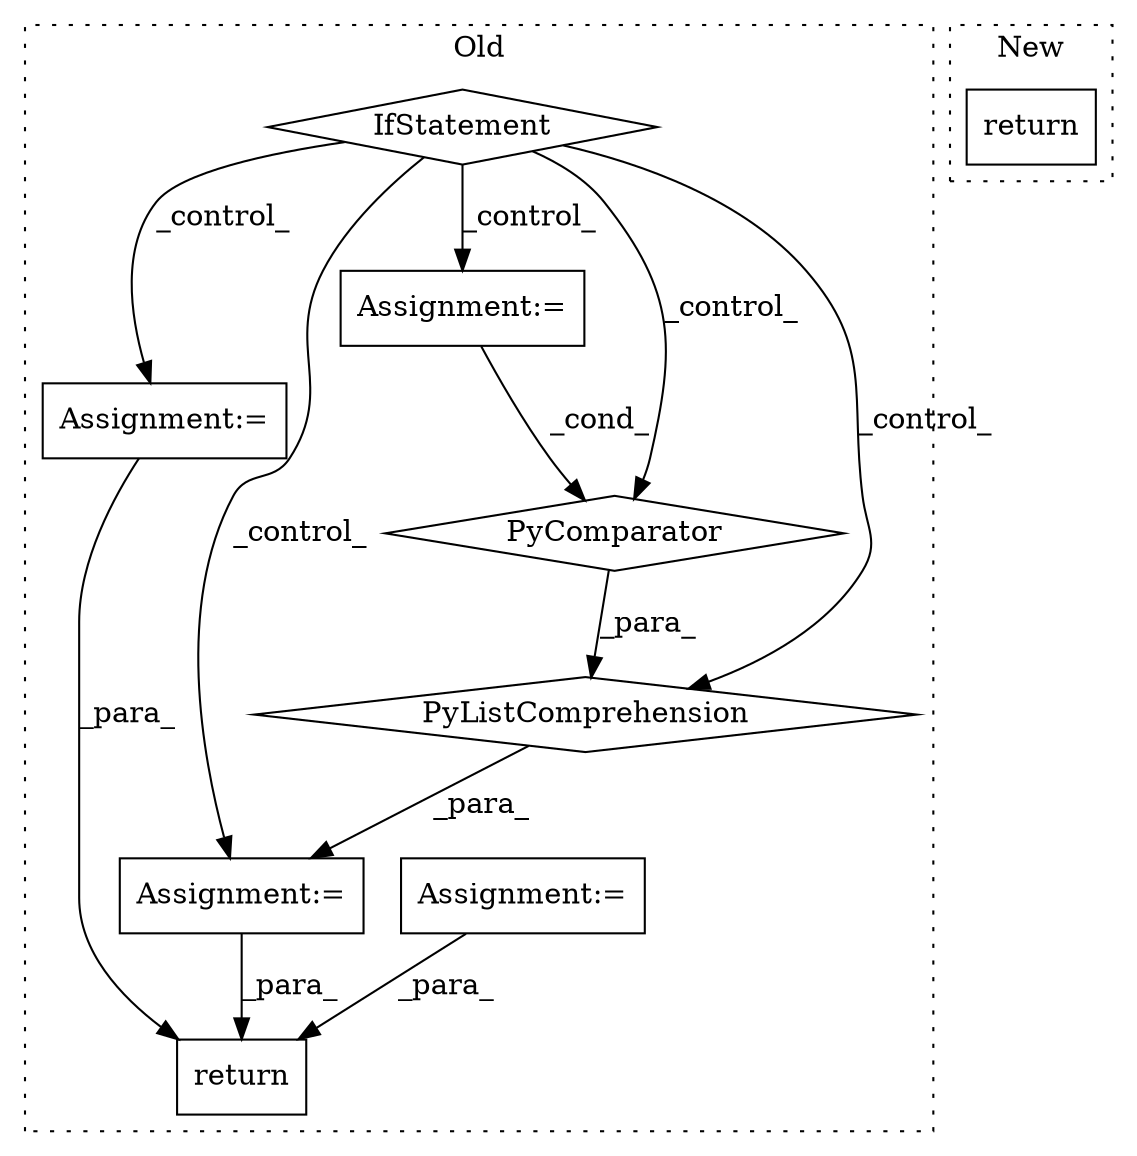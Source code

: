 digraph G {
subgraph cluster0 {
1 [label="PyComparator" a="113" s="7018" l="40" shape="diamond"];
3 [label="Assignment:=" a="7" s="7018" l="40" shape="box"];
4 [label="return" a="41" s="7472" l="7" shape="box"];
5 [label="PyListComprehension" a="109" s="6941" l="125" shape="diamond"];
6 [label="Assignment:=" a="7" s="7094" l="1" shape="box"];
7 [label="Assignment:=" a="7" s="6916" l="1" shape="box"];
8 [label="Assignment:=" a="7" s="6802" l="40" shape="box"];
9 [label="IfStatement" a="25" s="6863,6895" l="4,2" shape="diamond"];
label = "Old";
style="dotted";
}
subgraph cluster1 {
2 [label="return" a="41" s="7346" l="7" shape="box"];
label = "New";
style="dotted";
}
1 -> 5 [label="_para_"];
3 -> 1 [label="_cond_"];
5 -> 7 [label="_para_"];
6 -> 4 [label="_para_"];
7 -> 4 [label="_para_"];
8 -> 4 [label="_para_"];
9 -> 7 [label="_control_"];
9 -> 1 [label="_control_"];
9 -> 5 [label="_control_"];
9 -> 3 [label="_control_"];
9 -> 6 [label="_control_"];
}